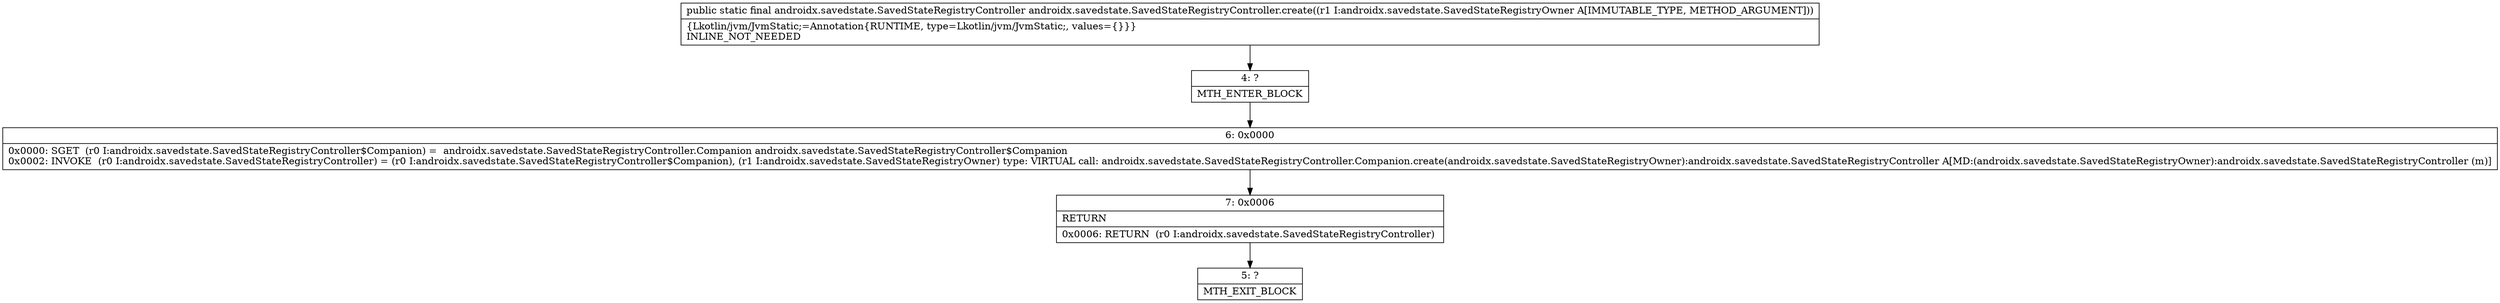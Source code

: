 digraph "CFG forandroidx.savedstate.SavedStateRegistryController.create(Landroidx\/savedstate\/SavedStateRegistryOwner;)Landroidx\/savedstate\/SavedStateRegistryController;" {
Node_4 [shape=record,label="{4\:\ ?|MTH_ENTER_BLOCK\l}"];
Node_6 [shape=record,label="{6\:\ 0x0000|0x0000: SGET  (r0 I:androidx.savedstate.SavedStateRegistryController$Companion) =  androidx.savedstate.SavedStateRegistryController.Companion androidx.savedstate.SavedStateRegistryController$Companion \l0x0002: INVOKE  (r0 I:androidx.savedstate.SavedStateRegistryController) = (r0 I:androidx.savedstate.SavedStateRegistryController$Companion), (r1 I:androidx.savedstate.SavedStateRegistryOwner) type: VIRTUAL call: androidx.savedstate.SavedStateRegistryController.Companion.create(androidx.savedstate.SavedStateRegistryOwner):androidx.savedstate.SavedStateRegistryController A[MD:(androidx.savedstate.SavedStateRegistryOwner):androidx.savedstate.SavedStateRegistryController (m)]\l}"];
Node_7 [shape=record,label="{7\:\ 0x0006|RETURN\l|0x0006: RETURN  (r0 I:androidx.savedstate.SavedStateRegistryController) \l}"];
Node_5 [shape=record,label="{5\:\ ?|MTH_EXIT_BLOCK\l}"];
MethodNode[shape=record,label="{public static final androidx.savedstate.SavedStateRegistryController androidx.savedstate.SavedStateRegistryController.create((r1 I:androidx.savedstate.SavedStateRegistryOwner A[IMMUTABLE_TYPE, METHOD_ARGUMENT]))  | \{Lkotlin\/jvm\/JvmStatic;=Annotation\{RUNTIME, type=Lkotlin\/jvm\/JvmStatic;, values=\{\}\}\}\lINLINE_NOT_NEEDED\l}"];
MethodNode -> Node_4;Node_4 -> Node_6;
Node_6 -> Node_7;
Node_7 -> Node_5;
}

